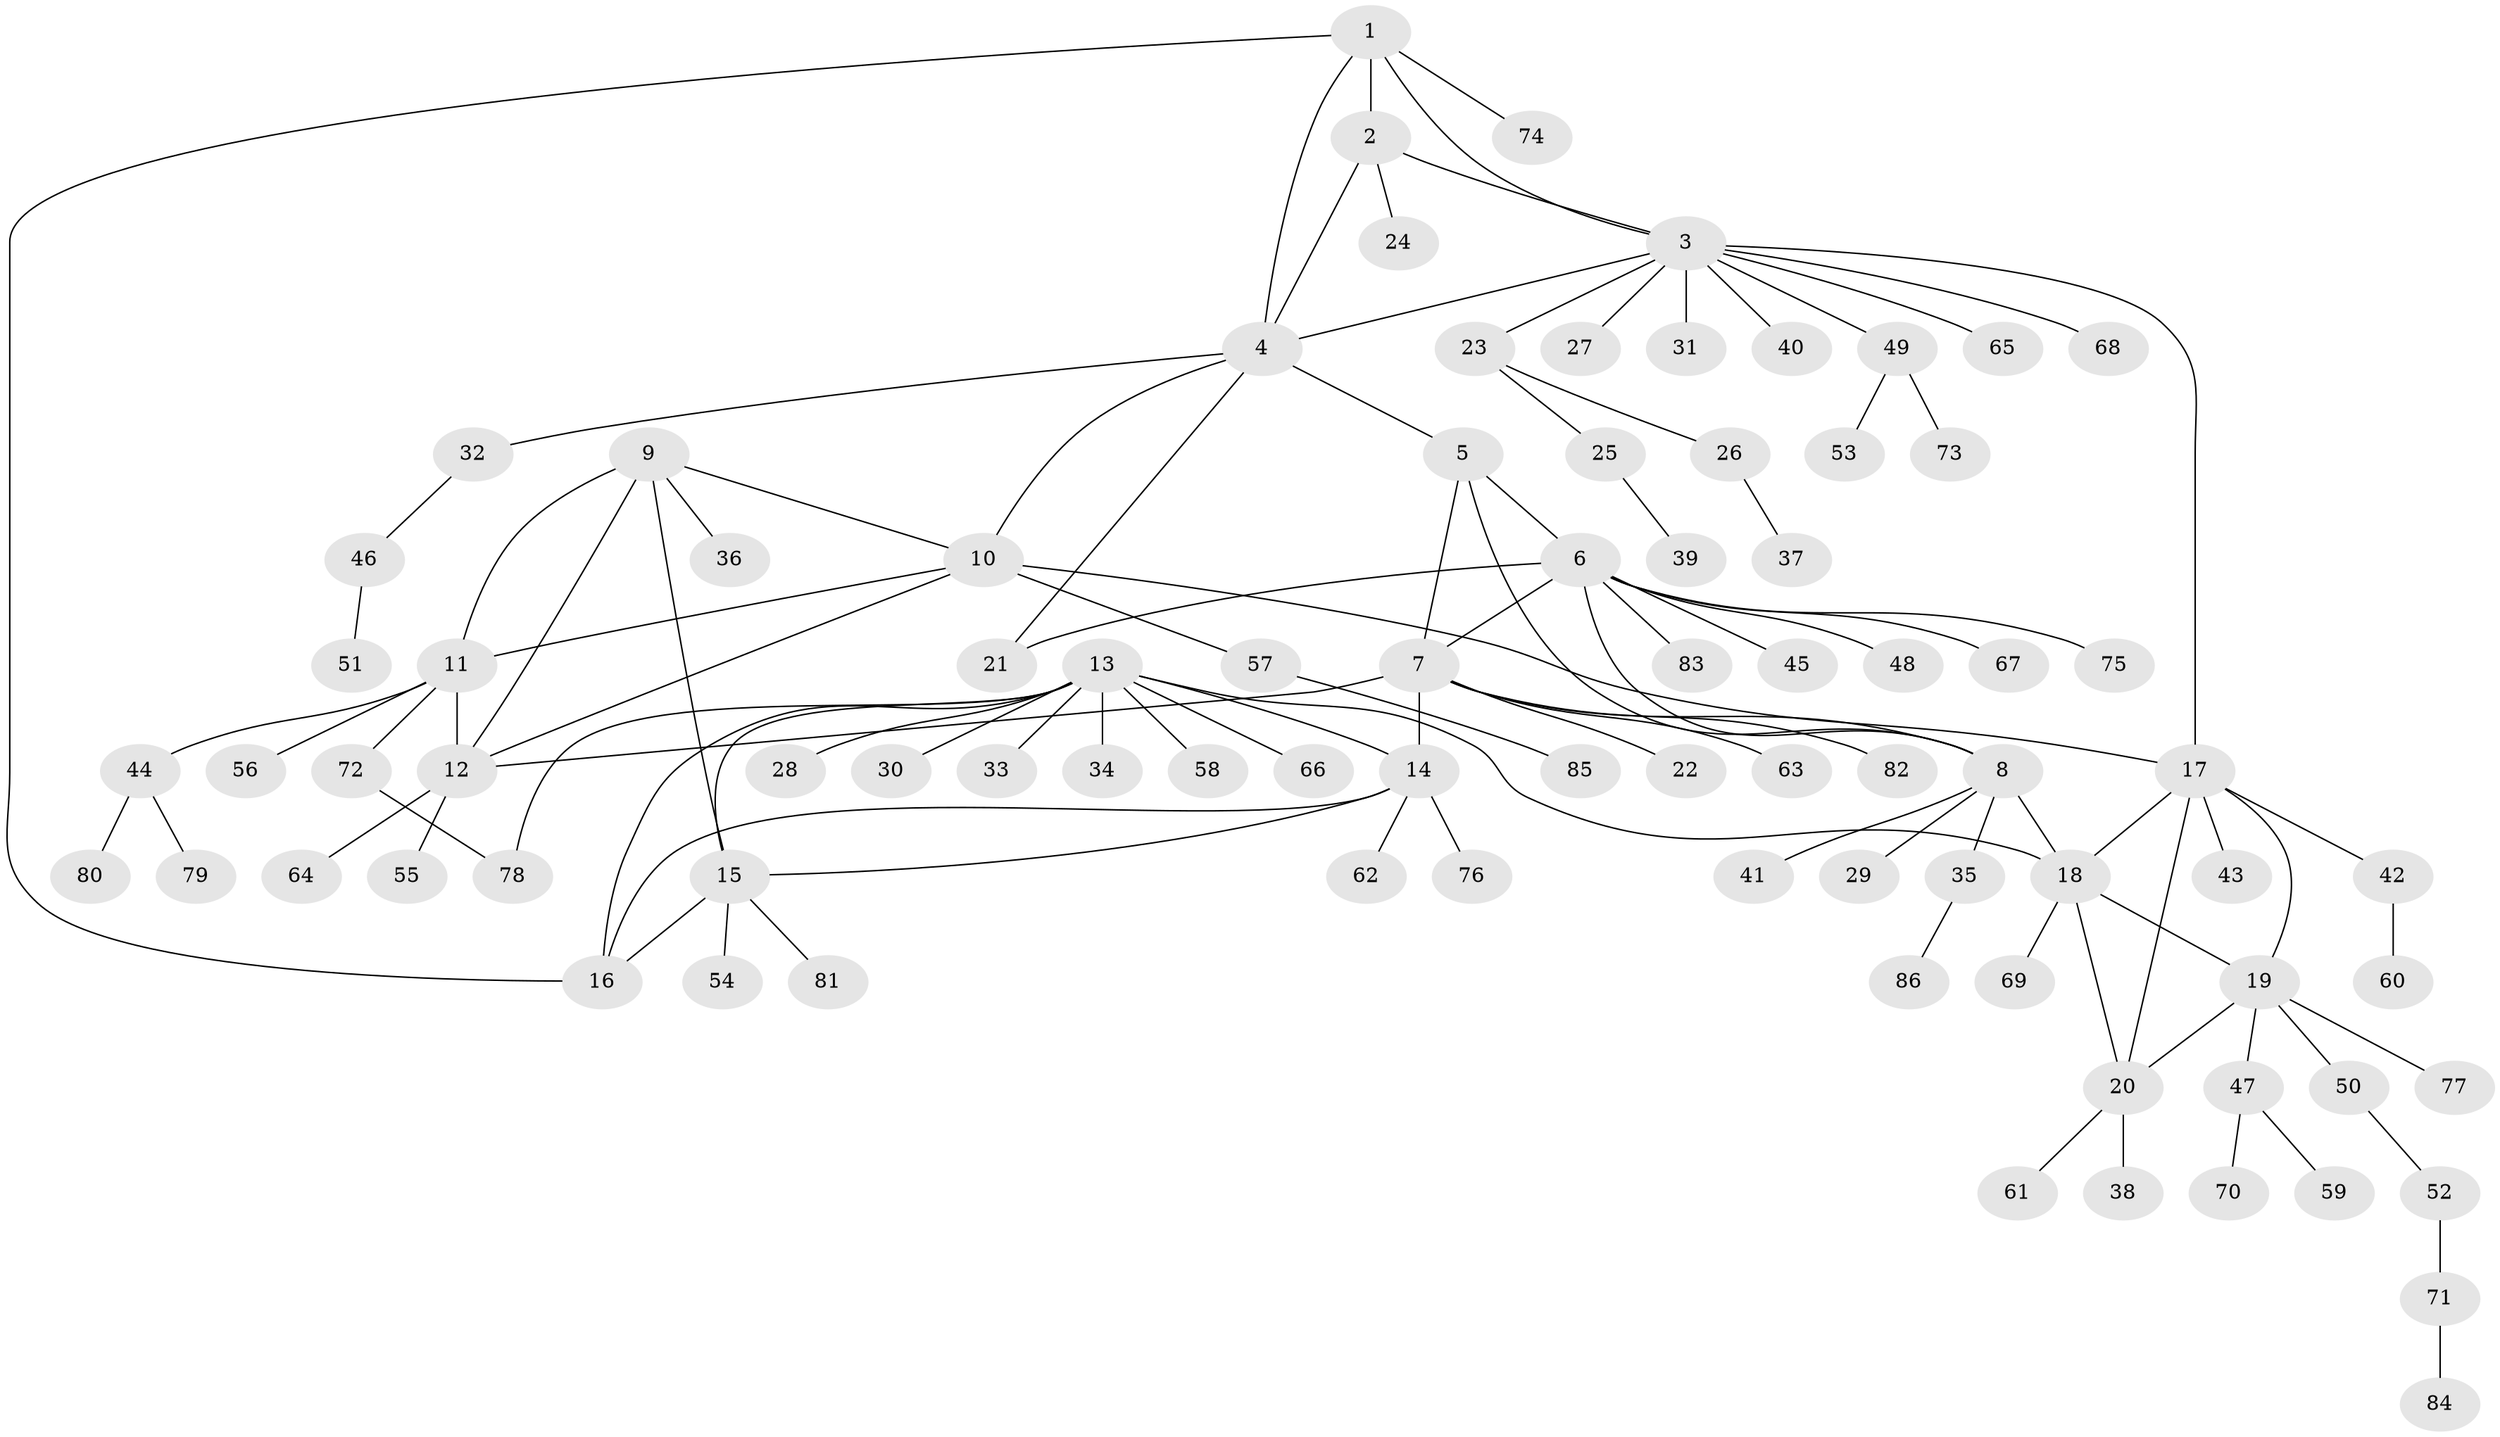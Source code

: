 // coarse degree distribution, {4: 0.08064516129032258, 3: 0.03225806451612903, 10: 0.03225806451612903, 7: 0.03225806451612903, 8: 0.016129032258064516, 6: 0.04838709677419355, 5: 0.0967741935483871, 2: 0.1774193548387097, 1: 0.4838709677419355}
// Generated by graph-tools (version 1.1) at 2025/52/03/04/25 22:52:07]
// undirected, 86 vertices, 108 edges
graph export_dot {
  node [color=gray90,style=filled];
  1;
  2;
  3;
  4;
  5;
  6;
  7;
  8;
  9;
  10;
  11;
  12;
  13;
  14;
  15;
  16;
  17;
  18;
  19;
  20;
  21;
  22;
  23;
  24;
  25;
  26;
  27;
  28;
  29;
  30;
  31;
  32;
  33;
  34;
  35;
  36;
  37;
  38;
  39;
  40;
  41;
  42;
  43;
  44;
  45;
  46;
  47;
  48;
  49;
  50;
  51;
  52;
  53;
  54;
  55;
  56;
  57;
  58;
  59;
  60;
  61;
  62;
  63;
  64;
  65;
  66;
  67;
  68;
  69;
  70;
  71;
  72;
  73;
  74;
  75;
  76;
  77;
  78;
  79;
  80;
  81;
  82;
  83;
  84;
  85;
  86;
  1 -- 2;
  1 -- 3;
  1 -- 4;
  1 -- 16;
  1 -- 74;
  2 -- 3;
  2 -- 4;
  2 -- 24;
  3 -- 4;
  3 -- 17;
  3 -- 23;
  3 -- 27;
  3 -- 31;
  3 -- 40;
  3 -- 49;
  3 -- 65;
  3 -- 68;
  4 -- 5;
  4 -- 10;
  4 -- 21;
  4 -- 32;
  5 -- 6;
  5 -- 7;
  5 -- 8;
  6 -- 7;
  6 -- 8;
  6 -- 21;
  6 -- 45;
  6 -- 48;
  6 -- 67;
  6 -- 75;
  6 -- 83;
  7 -- 8;
  7 -- 12;
  7 -- 14;
  7 -- 22;
  7 -- 63;
  7 -- 82;
  8 -- 18;
  8 -- 29;
  8 -- 35;
  8 -- 41;
  9 -- 10;
  9 -- 11;
  9 -- 12;
  9 -- 15;
  9 -- 36;
  10 -- 11;
  10 -- 12;
  10 -- 17;
  10 -- 57;
  11 -- 12;
  11 -- 44;
  11 -- 56;
  11 -- 72;
  12 -- 55;
  12 -- 64;
  13 -- 14;
  13 -- 15;
  13 -- 16;
  13 -- 18;
  13 -- 28;
  13 -- 30;
  13 -- 33;
  13 -- 34;
  13 -- 58;
  13 -- 66;
  13 -- 78;
  14 -- 15;
  14 -- 16;
  14 -- 62;
  14 -- 76;
  15 -- 16;
  15 -- 54;
  15 -- 81;
  17 -- 18;
  17 -- 19;
  17 -- 20;
  17 -- 42;
  17 -- 43;
  18 -- 19;
  18 -- 20;
  18 -- 69;
  19 -- 20;
  19 -- 47;
  19 -- 50;
  19 -- 77;
  20 -- 38;
  20 -- 61;
  23 -- 25;
  23 -- 26;
  25 -- 39;
  26 -- 37;
  32 -- 46;
  35 -- 86;
  42 -- 60;
  44 -- 79;
  44 -- 80;
  46 -- 51;
  47 -- 59;
  47 -- 70;
  49 -- 53;
  49 -- 73;
  50 -- 52;
  52 -- 71;
  57 -- 85;
  71 -- 84;
  72 -- 78;
}
